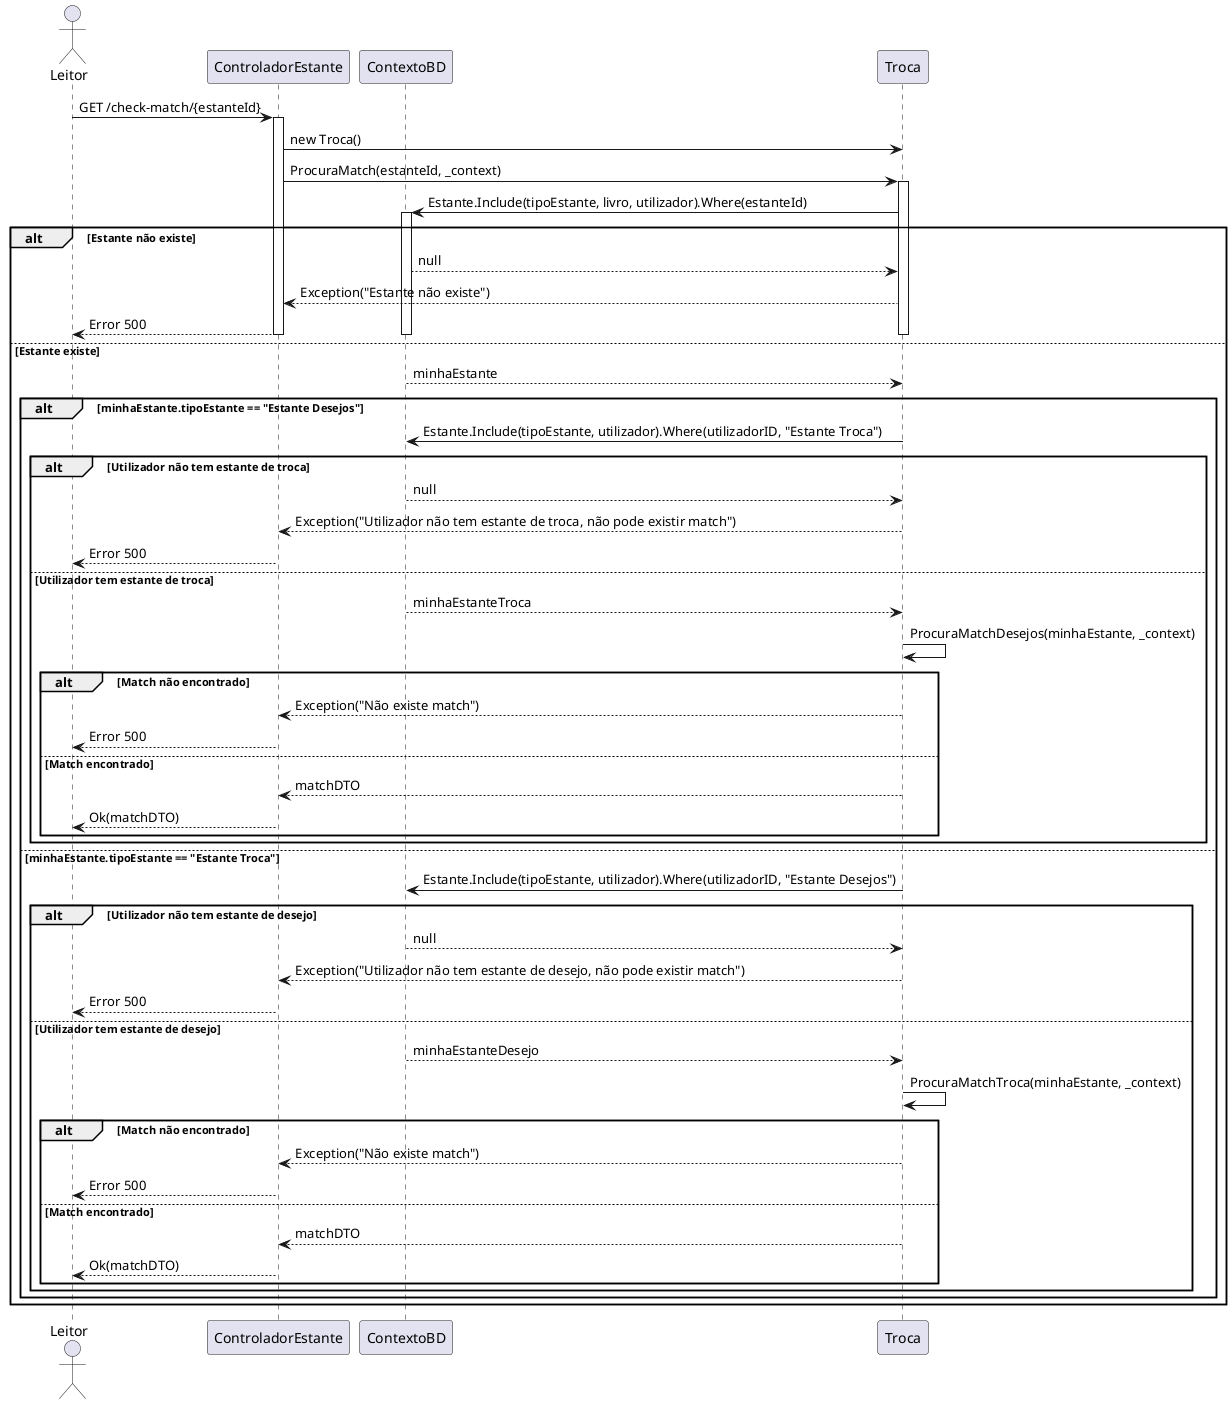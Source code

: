 @startuml
actor Leitor as U
participant "ControladorEstante" as CE
participant "ContextoBD" as BD
participant "Troca" as T

U -> CE: GET /check-match/{estanteId}
activate CE
CE -> T: new Troca()
CE -> T: ProcuraMatch(estanteId, _context)
activate T
T -> BD: Estante.Include(tipoEstante, livro, utilizador).Where(estanteId)
activate BD
alt Estante não existe
    BD --> T: null
    T --> CE: Exception("Estante não existe")
    CE --> U: Error 500
    deactivate BD
    deactivate T
    deactivate CE
else Estante existe
    BD --> T: minhaEstante
    alt minhaEstante.tipoEstante == "Estante Desejos"
        T -> BD: Estante.Include(tipoEstante, utilizador).Where(utilizadorID, "Estante Troca")
        alt Utilizador não tem estante de troca
            BD --> T: null
            T --> CE: Exception("Utilizador não tem estante de troca, não pode existir match")
            CE --> U: Error 500
            deactivate BD
            deactivate T
            deactivate CE
        else Utilizador tem estante de troca
            BD --> T: minhaEstanteTroca
            T -> T: ProcuraMatchDesejos(minhaEstante, _context)
            alt Match não encontrado
                T --> CE: Exception("Não existe match")
                CE --> U: Error 500
                deactivate BD
                deactivate T
                deactivate CE
            else Match encontrado
                T --> CE: matchDTO
                CE --> U: Ok(matchDTO)
                deactivate BD
                deactivate T
                deactivate CE
            end
        end
    else minhaEstante.tipoEstante == "Estante Troca"
        T -> BD: Estante.Include(tipoEstante, utilizador).Where(utilizadorID, "Estante Desejos")
        alt Utilizador não tem estante de desejo
            BD --> T: null
            T --> CE: Exception("Utilizador não tem estante de desejo, não pode existir match")
            CE --> U: Error 500
            deactivate BD
            deactivate T
            deactivate CE
        else Utilizador tem estante de desejo
            BD --> T: minhaEstanteDesejo
            T -> T: ProcuraMatchTroca(minhaEstante, _context)
            alt Match não encontrado
                T --> CE: Exception("Não existe match")
                CE --> U: Error 500
                deactivate BD
                deactivate T
                deactivate CE
            else Match encontrado
                T --> CE: matchDTO
                CE --> U: Ok(matchDTO)
                deactivate BD
                deactivate T
                deactivate CE
            end
        end
    end
end
@enduml
